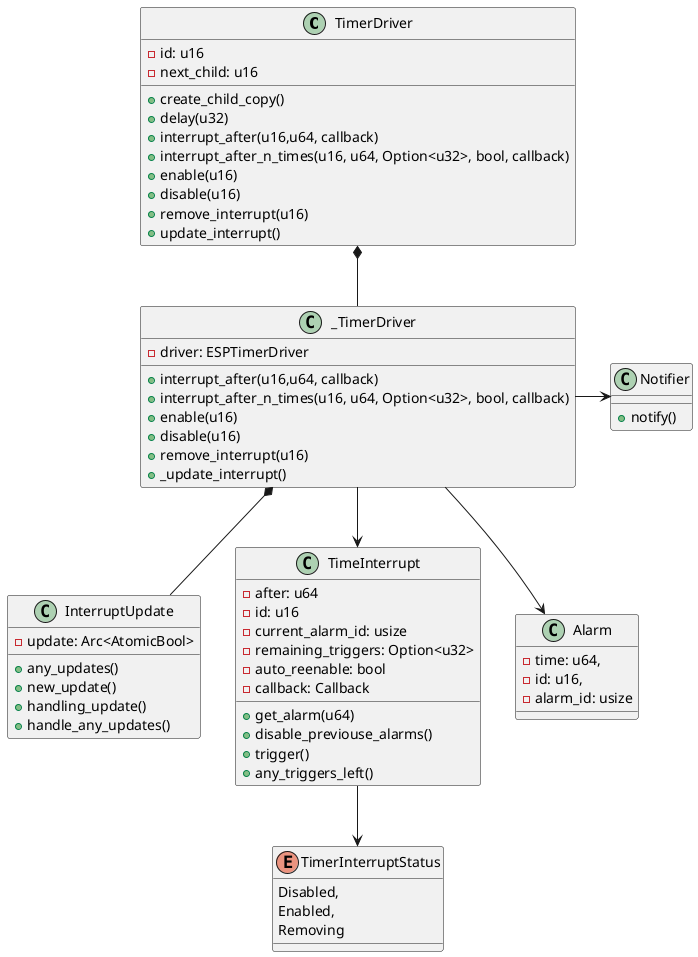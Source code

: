 @startuml Timer Driver

class TimerDriver{
    - id: u16
    - next_child: u16
    + create_child_copy()
    + delay(u32)
    + interrupt_after(u16,u64, callback)
    + interrupt_after_n_times(u16, u64, Option<u32>, bool, callback)
    + enable(u16)
    + disable(u16)
    + remove_interrupt(u16)
    + update_interrupt()
}

class _TimerDriver{
    - driver: ESPTimerDriver
    + interrupt_after(u16,u64, callback)
    + interrupt_after_n_times(u16, u64, Option<u32>, bool, callback)
    + enable(u16)
    + disable(u16)
    + remove_interrupt(u16)
    + _update_interrupt()
}

class InterruptUpdate{
    - update: Arc<AtomicBool>
    + any_updates()
    + new_update()
    + handling_update()
    + handle_any_updates()
}

class TimeInterrupt{
    - after: u64
    - id: u16
    - current_alarm_id: usize
    - remaining_triggers: Option<u32>
    - auto_reenable: bool
    - callback: Callback
    + get_alarm(u64)
    + disable_previouse_alarms()
    + trigger()
    + any_triggers_left()
}

class Alarm{
    -time: u64,
    -id: u16,
    -alarm_id: usize
}

class Notifier{
    + notify()
}

enum TimerInterruptStatus{
    Disabled,
    Enabled,
    Removing
}

TimerDriver *-- _TimerDriver
_TimerDriver *-- InterruptUpdate
_TimerDriver --> TimeInterrupt
_TimerDriver --> Alarm
TimeInterrupt --> TimerInterruptStatus
_TimerDriver -> Notifier

@enduml